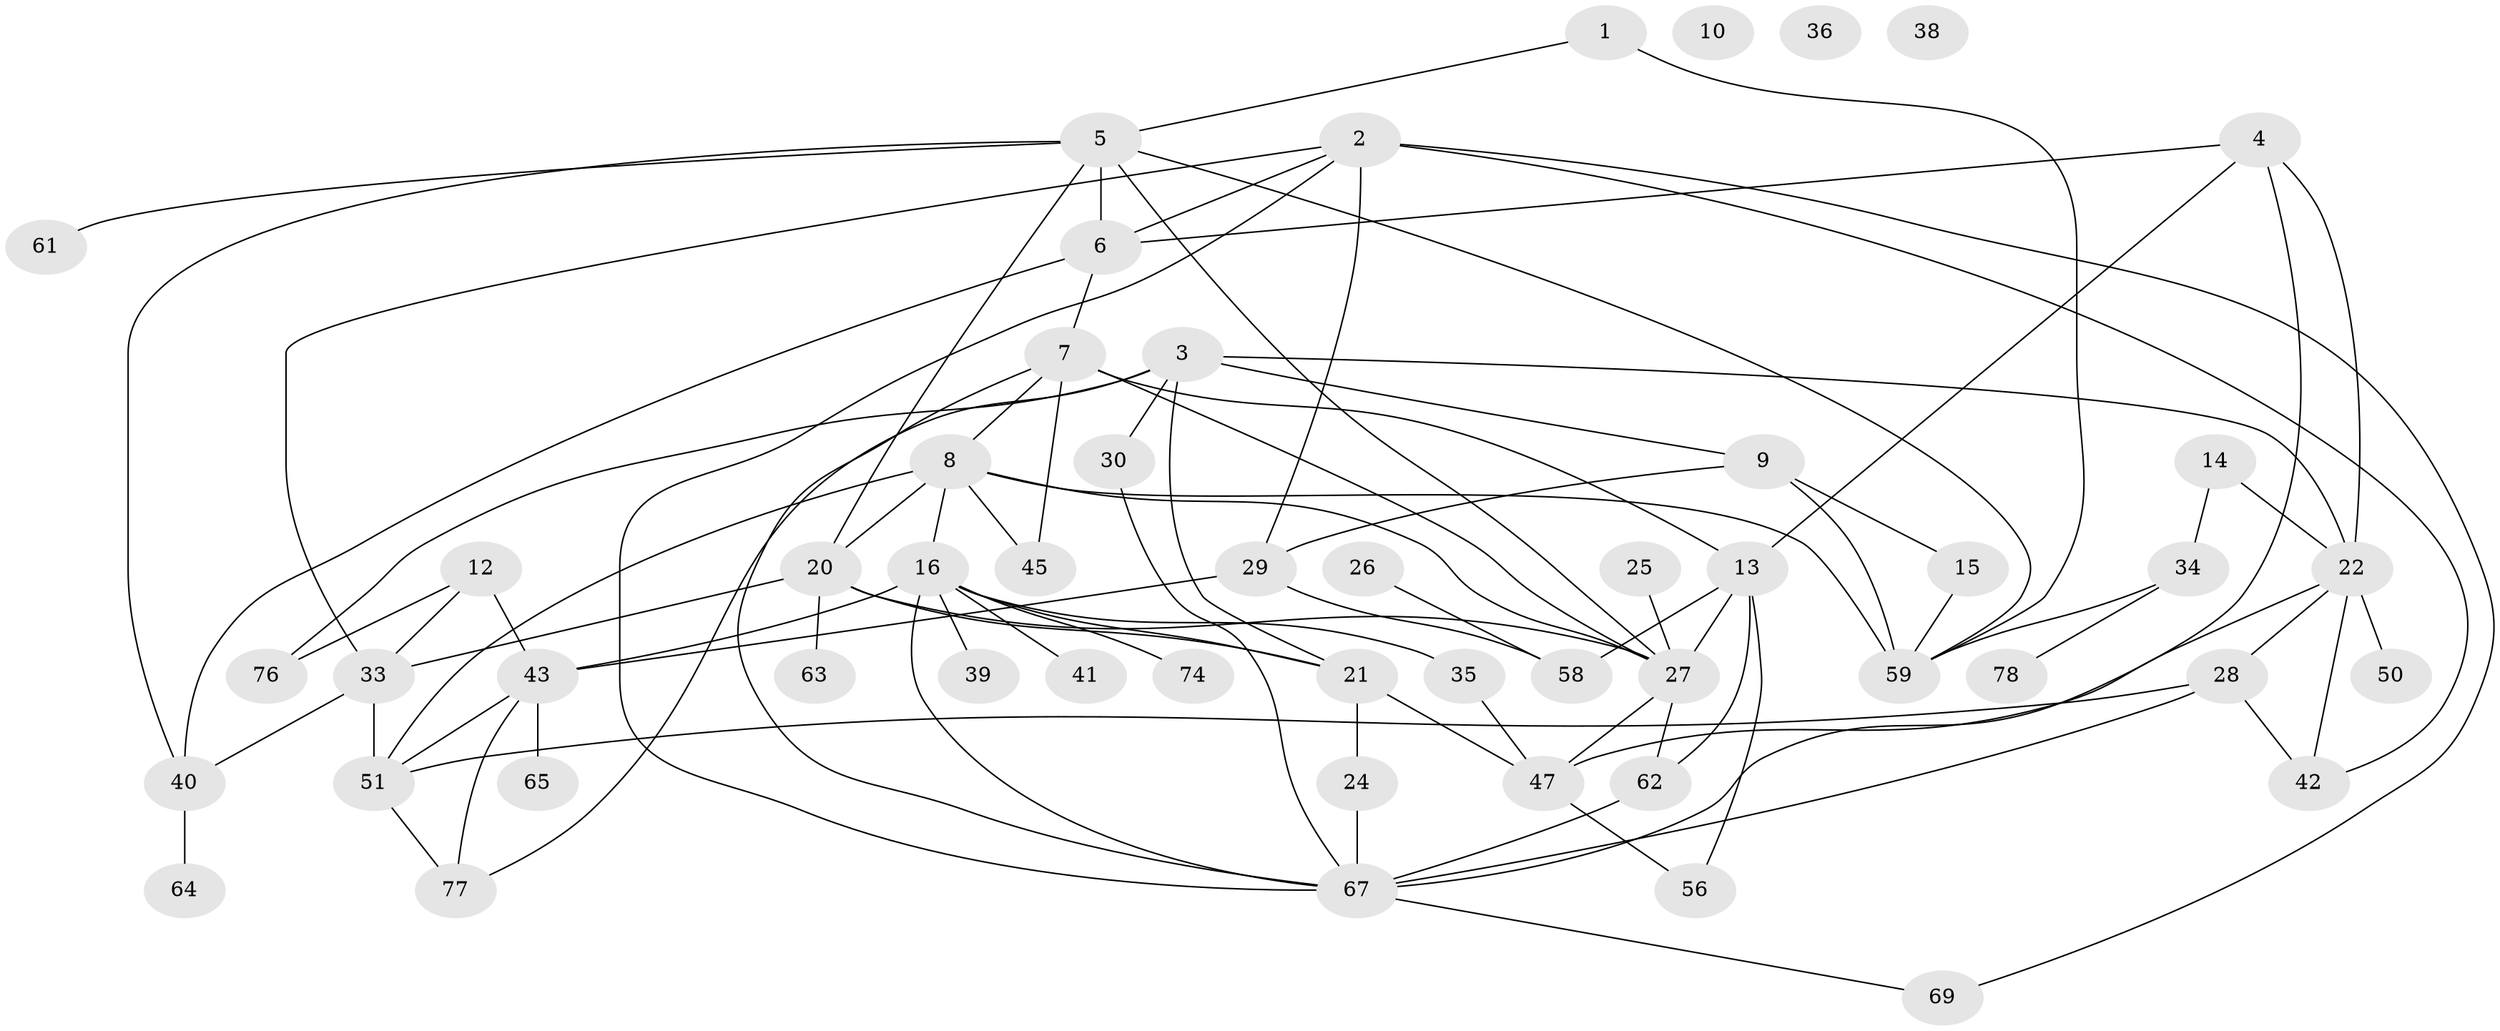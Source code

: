 // original degree distribution, {2: 0.19230769230769232, 4: 0.19230769230769232, 5: 0.14102564102564102, 7: 0.01282051282051282, 0: 0.038461538461538464, 3: 0.21794871794871795, 1: 0.16666666666666666, 6: 0.038461538461538464}
// Generated by graph-tools (version 1.1) at 2025/41/03/06/25 10:41:19]
// undirected, 53 vertices, 91 edges
graph export_dot {
graph [start="1"]
  node [color=gray90,style=filled];
  1 [super="+11"];
  2 [super="+37"];
  3 [super="+32"];
  4;
  5 [super="+23"];
  6;
  7 [super="+19"];
  8 [super="+17"];
  9;
  10;
  12 [super="+18"];
  13 [super="+52"];
  14 [super="+57"];
  15;
  16 [super="+72"];
  20 [super="+48"];
  21 [super="+49"];
  22 [super="+31"];
  24;
  25;
  26 [super="+53"];
  27 [super="+46"];
  28 [super="+60"];
  29 [super="+66"];
  30;
  33 [super="+44"];
  34;
  35;
  36;
  38;
  39;
  40 [super="+68"];
  41;
  42;
  43 [super="+55"];
  45;
  47 [super="+73"];
  50;
  51 [super="+54"];
  56;
  58;
  59 [super="+71"];
  61;
  62 [super="+75"];
  63;
  64;
  65;
  67 [super="+70"];
  69;
  74;
  76;
  77;
  78;
  1 -- 59;
  1 -- 5;
  2 -- 6;
  2 -- 29;
  2 -- 67;
  2 -- 33;
  2 -- 42;
  2 -- 69;
  3 -- 30;
  3 -- 76;
  3 -- 77;
  3 -- 9;
  3 -- 21;
  3 -- 22;
  4 -- 6;
  4 -- 22;
  4 -- 67;
  4 -- 13;
  5 -- 6;
  5 -- 20;
  5 -- 40;
  5 -- 59;
  5 -- 61;
  5 -- 27;
  6 -- 7;
  6 -- 40;
  7 -- 8;
  7 -- 67;
  7 -- 45;
  7 -- 27;
  7 -- 13;
  8 -- 45;
  8 -- 59;
  8 -- 16;
  8 -- 51;
  8 -- 20;
  8 -- 27;
  9 -- 15;
  9 -- 59;
  9 -- 29;
  12 -- 43;
  12 -- 76;
  12 -- 33;
  13 -- 58;
  13 -- 56;
  13 -- 27;
  13 -- 62;
  14 -- 34;
  14 -- 22;
  15 -- 59;
  16 -- 35;
  16 -- 39;
  16 -- 41;
  16 -- 74;
  16 -- 43;
  16 -- 21;
  16 -- 67;
  20 -- 63;
  20 -- 21;
  20 -- 27;
  20 -- 33;
  21 -- 24;
  21 -- 47;
  22 -- 28;
  22 -- 47;
  22 -- 42;
  22 -- 50;
  24 -- 67;
  25 -- 27;
  26 -- 58;
  27 -- 47;
  27 -- 62;
  28 -- 51;
  28 -- 42;
  28 -- 67;
  29 -- 58;
  29 -- 43;
  30 -- 67;
  33 -- 51 [weight=2];
  33 -- 40;
  34 -- 78;
  34 -- 59;
  35 -- 47;
  40 -- 64;
  43 -- 51;
  43 -- 77;
  43 -- 65;
  47 -- 56;
  51 -- 77;
  62 -- 67;
  67 -- 69;
}
